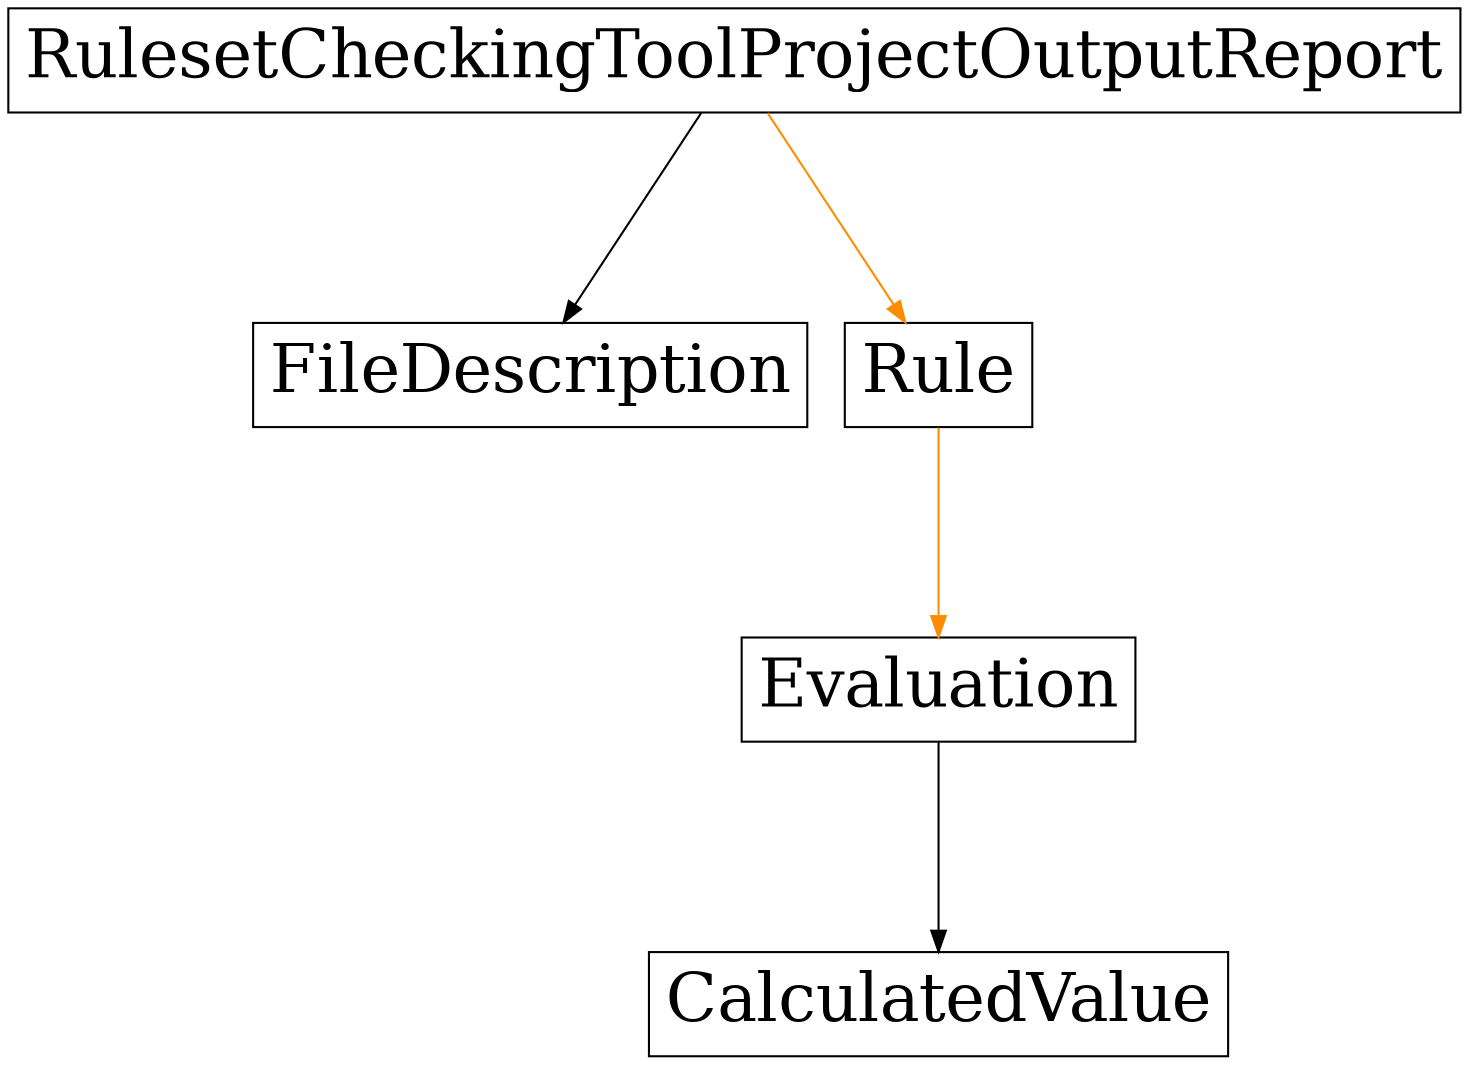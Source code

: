 digraph G {
    size="10, 10";
    ranksep="1.4";
  RulesetCheckingToolProjectOutputReport -> FileDescription [color="black"]
  RulesetCheckingToolProjectOutputReport[fontsize="32" shape="box" height="0.7"]
  FileDescription[fontsize="32" shape="box" height="0.7"]
  RulesetCheckingToolProjectOutputReport -> Rule [color="darkorange"]
  Rule[fontsize="32" shape="box" height="0.7"]
  Rule -> Evaluation [color="darkorange"]
  Evaluation[fontsize="32" shape="box" height="0.7"]
  Evaluation -> CalculatedValue [color="black"]
  CalculatedValue[fontsize="32" shape="box" height="0.7"]
}
